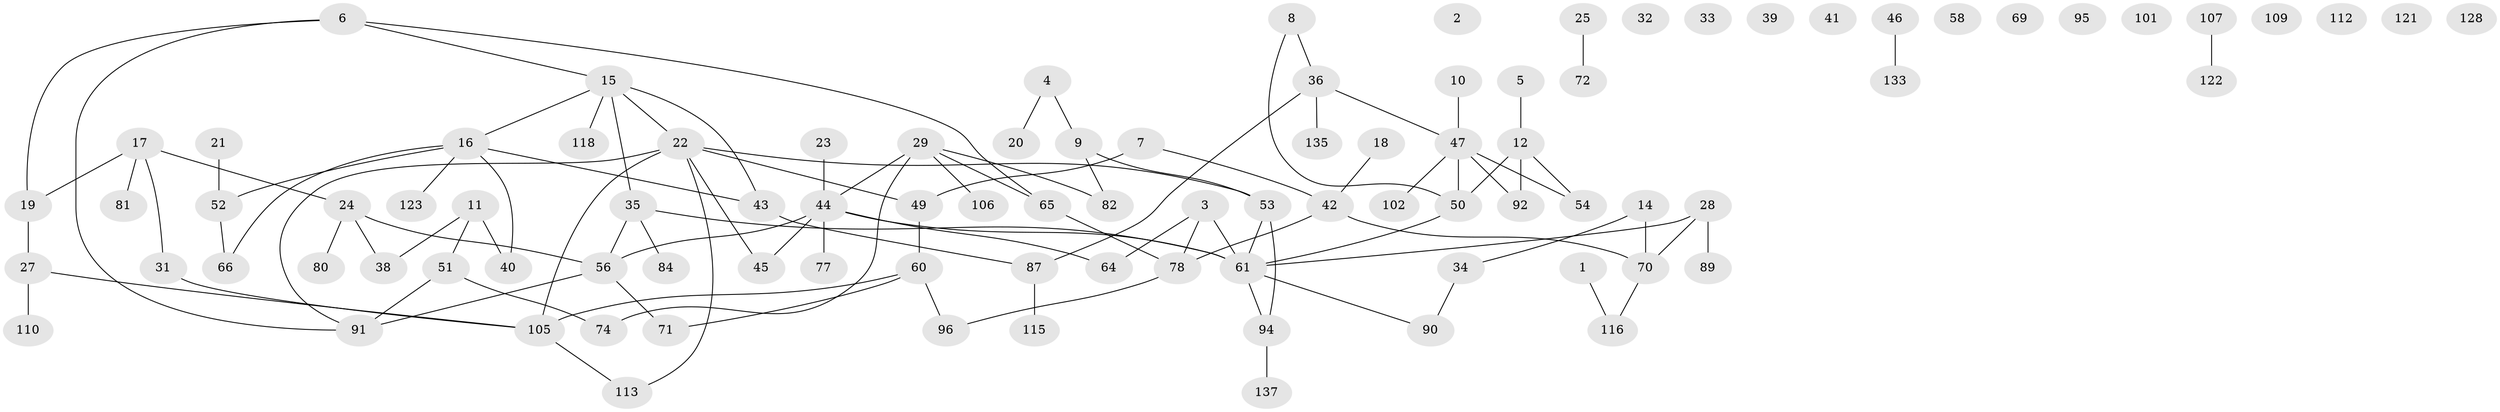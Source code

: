 // original degree distribution, {2: 0.2773722627737226, 0: 0.0948905109489051, 1: 0.26277372262773724, 4: 0.10218978102189781, 3: 0.19708029197080293, 5: 0.043795620437956206, 7: 0.0072992700729927005, 6: 0.014598540145985401}
// Generated by graph-tools (version 1.1) at 2025/41/03/06/25 10:41:22]
// undirected, 94 vertices, 106 edges
graph export_dot {
graph [start="1"]
  node [color=gray90,style=filled];
  1 [super="+67"];
  2;
  3 [super="+59"];
  4;
  5;
  6 [super="+63"];
  7 [super="+85"];
  8 [super="+30"];
  9 [super="+83"];
  10 [super="+26"];
  11;
  12 [super="+13"];
  14 [super="+75"];
  15 [super="+86"];
  16 [super="+55"];
  17 [super="+99"];
  18;
  19;
  20;
  21;
  22 [super="+97"];
  23;
  24 [super="+93"];
  25 [super="+37"];
  27 [super="+68"];
  28 [super="+62"];
  29 [super="+132"];
  31;
  32;
  33;
  34 [super="+104"];
  35 [super="+114"];
  36 [super="+48"];
  38 [super="+73"];
  39;
  40;
  41;
  42 [super="+124"];
  43 [super="+100"];
  44 [super="+57"];
  45;
  46 [super="+130"];
  47 [super="+88"];
  49;
  50;
  51 [super="+136"];
  52 [super="+119"];
  53 [super="+111"];
  54 [super="+76"];
  56 [super="+131"];
  58;
  60 [super="+98"];
  61 [super="+127"];
  64;
  65 [super="+129"];
  66;
  69;
  70 [super="+103"];
  71;
  72;
  74;
  77;
  78 [super="+79"];
  80 [super="+108"];
  81;
  82 [super="+125"];
  84 [super="+120"];
  87 [super="+134"];
  89;
  90;
  91 [super="+117"];
  92;
  94;
  95;
  96;
  101;
  102;
  105 [super="+126"];
  106;
  107;
  109;
  110;
  112;
  113;
  115;
  116;
  118;
  121;
  122;
  123;
  128;
  133;
  135;
  137;
  1 -- 116;
  3 -- 61;
  3 -- 64;
  3 -- 78;
  4 -- 20;
  4 -- 9;
  5 -- 12;
  6 -- 19;
  6 -- 91;
  6 -- 65;
  6 -- 15;
  7 -- 42;
  7 -- 49;
  8 -- 36;
  8 -- 50;
  9 -- 82;
  9 -- 53;
  10 -- 47;
  11 -- 38;
  11 -- 40;
  11 -- 51;
  12 -- 50;
  12 -- 92;
  12 -- 54;
  14 -- 70;
  14 -- 34;
  15 -- 118;
  15 -- 43;
  15 -- 16;
  15 -- 35;
  15 -- 22;
  16 -- 66;
  16 -- 123;
  16 -- 43;
  16 -- 40;
  16 -- 52;
  17 -- 19;
  17 -- 31;
  17 -- 81;
  17 -- 24;
  18 -- 42;
  19 -- 27;
  21 -- 52;
  22 -- 45;
  22 -- 49;
  22 -- 91;
  22 -- 113;
  22 -- 105;
  22 -- 53;
  23 -- 44;
  24 -- 38;
  24 -- 56;
  24 -- 80;
  25 -- 72;
  27 -- 105;
  27 -- 110;
  28 -- 61;
  28 -- 70;
  28 -- 89;
  29 -- 65;
  29 -- 106;
  29 -- 74;
  29 -- 44;
  29 -- 82;
  31 -- 105;
  34 -- 90;
  35 -- 56;
  35 -- 84;
  35 -- 61;
  36 -- 135;
  36 -- 47;
  36 -- 87;
  42 -- 70;
  42 -- 78;
  43 -- 87;
  44 -- 45;
  44 -- 61;
  44 -- 77;
  44 -- 56;
  44 -- 64;
  46 -- 133;
  47 -- 92;
  47 -- 102;
  47 -- 50;
  47 -- 54;
  49 -- 60;
  50 -- 61;
  51 -- 91;
  51 -- 74;
  52 -- 66;
  53 -- 94;
  53 -- 61;
  56 -- 71;
  56 -- 91;
  60 -- 71;
  60 -- 96;
  60 -- 105;
  61 -- 90;
  61 -- 94;
  65 -- 78;
  70 -- 116;
  78 -- 96;
  87 -- 115;
  94 -- 137;
  105 -- 113;
  107 -- 122;
}
